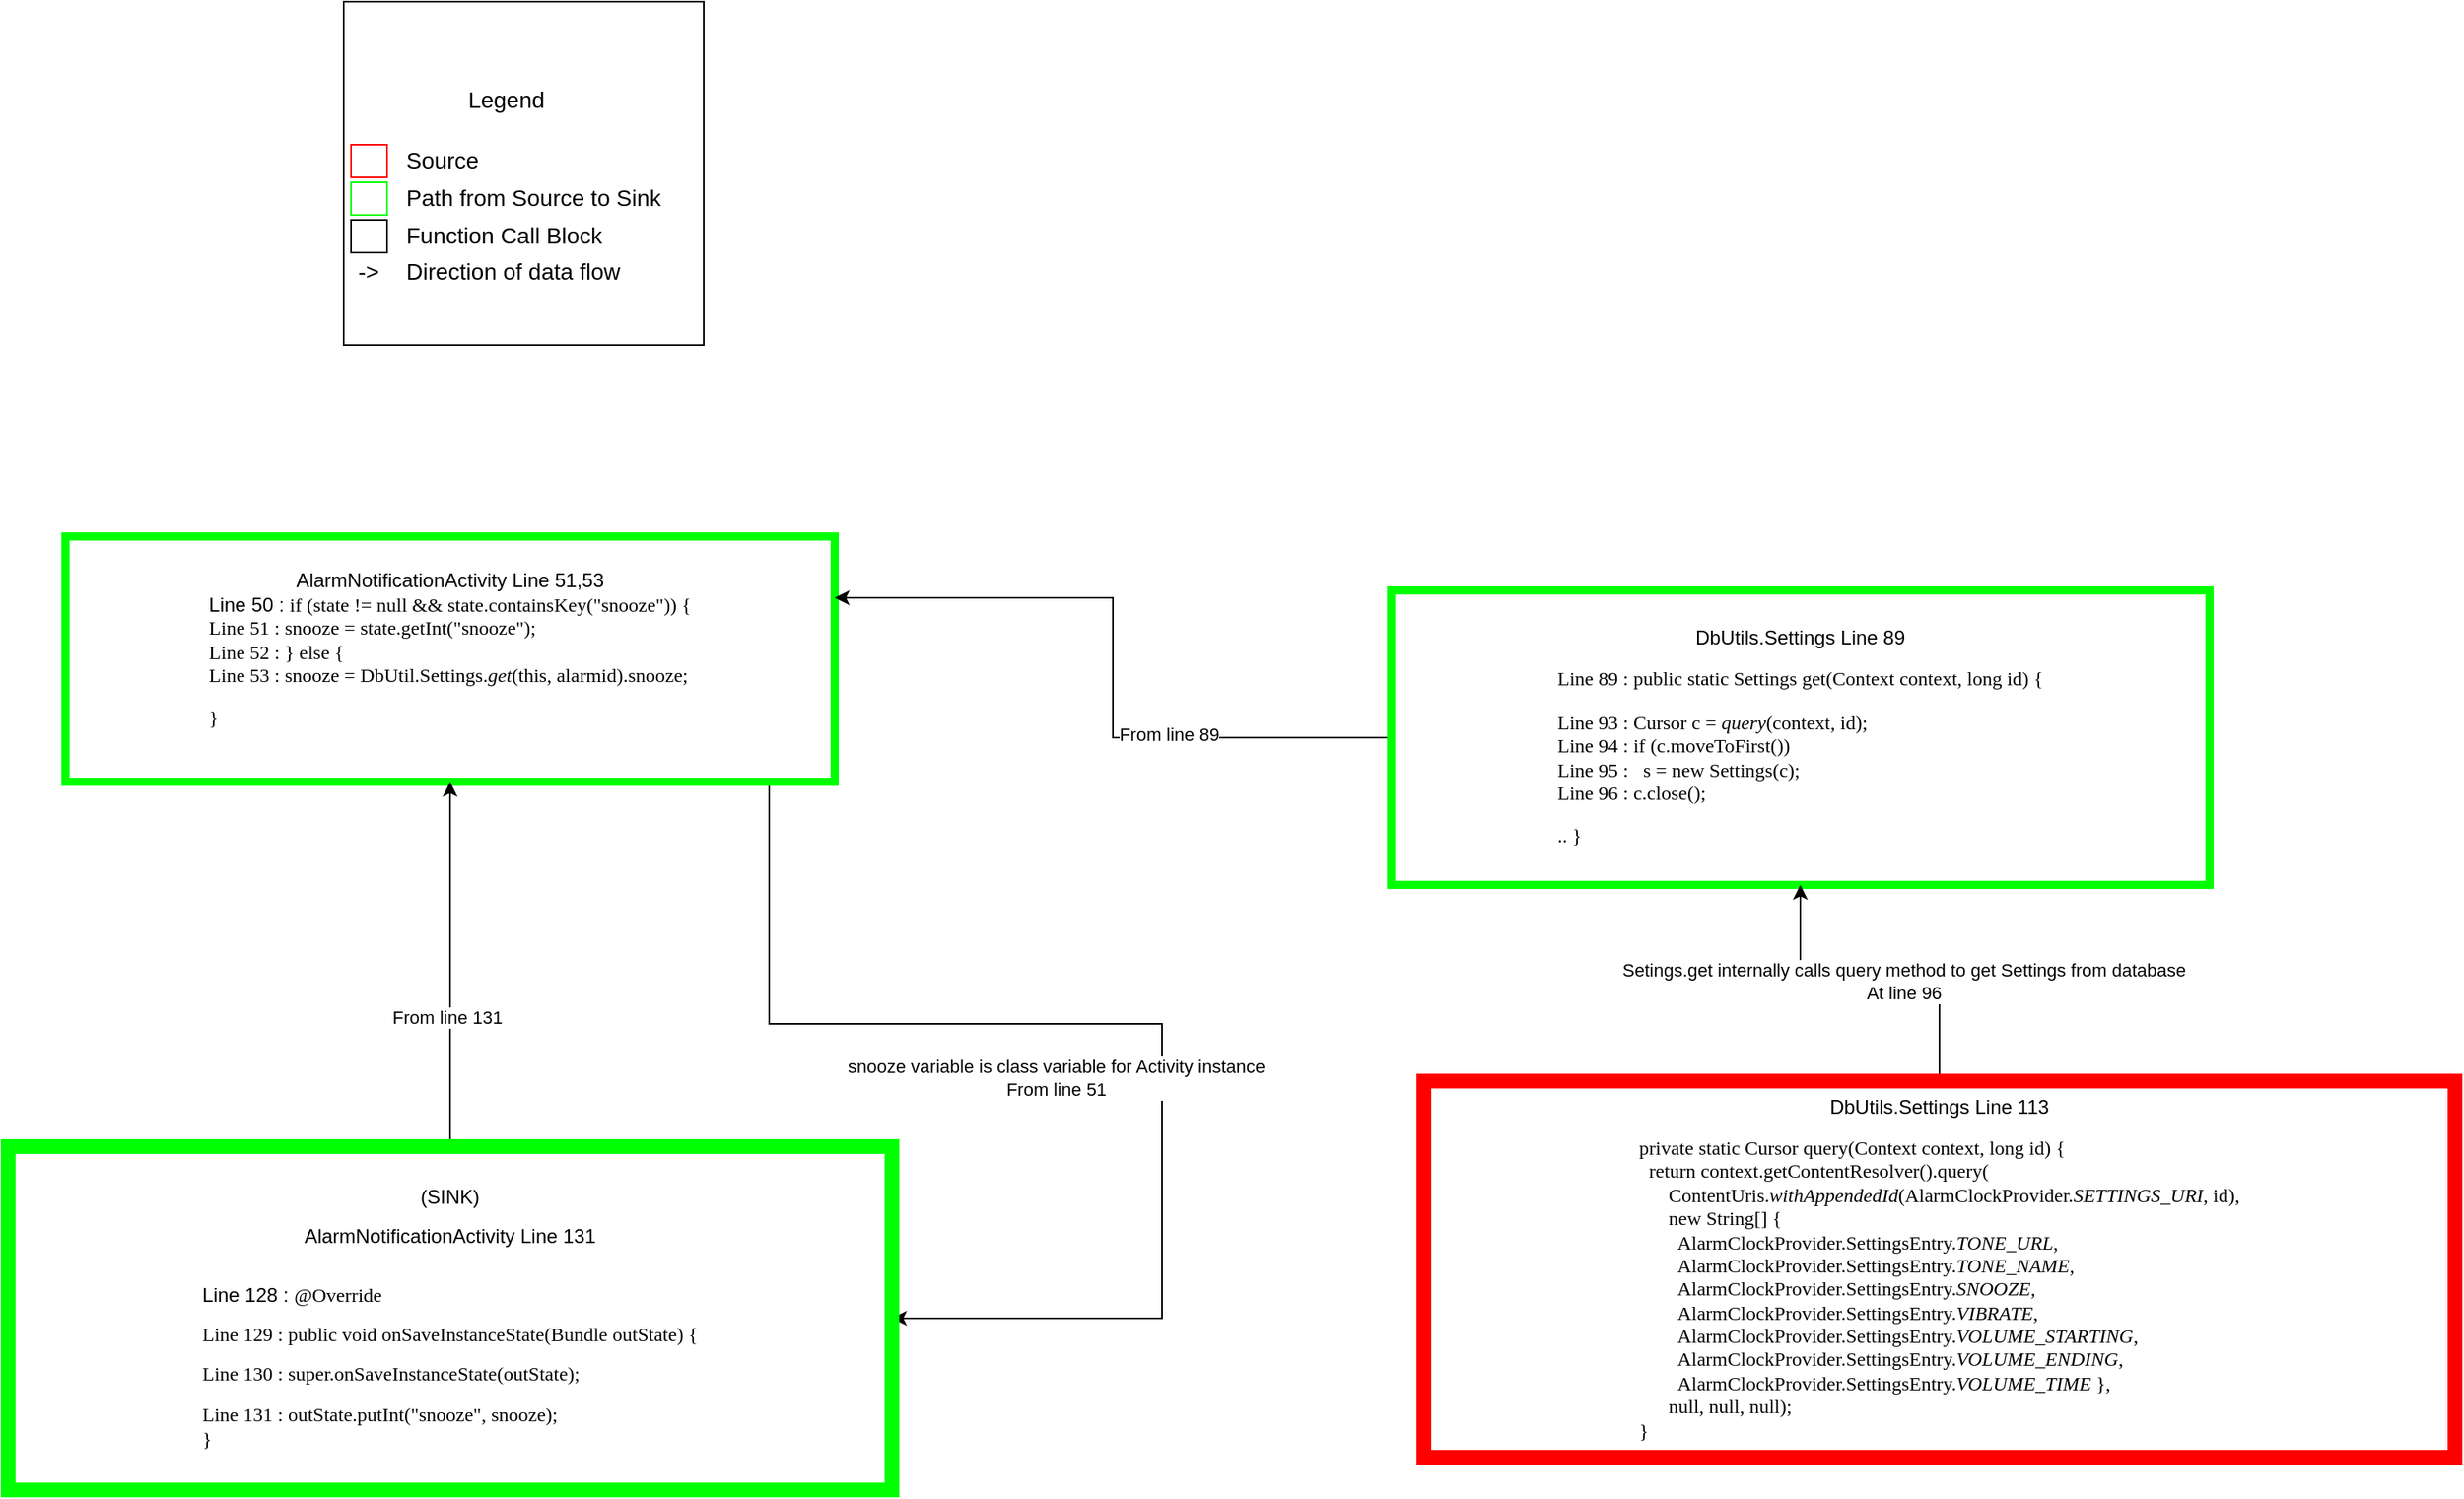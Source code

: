 <mxfile version="13.3.9" type="device"><diagram id="aYRUC33hHxXY9I7ywyue" name="Page-1"><mxGraphModel dx="-344" dy="-2617" grid="1" gridSize="10" guides="1" tooltips="1" connect="1" arrows="1" fold="1" page="1" pageScale="1" pageWidth="1654" pageHeight="1169" math="0" shadow="0"><root><mxCell id="0"/><mxCell id="1" parent="0"/><mxCell id="pv8j8FcD9DGRBE_Wn4jB-1" style="edgeStyle=orthogonalEdgeStyle;rounded=0;orthogonalLoop=1;jettySize=auto;html=1;entryX=1;entryY=0.5;entryDx=0;entryDy=0;" edge="1" parent="1" source="pv8j8FcD9DGRBE_Wn4jB-3" target="pv8j8FcD9DGRBE_Wn4jB-6"><mxGeometry relative="1" as="geometry"><Array as="points"><mxPoint x="2170" y="4315"/><mxPoint x="2410" y="4315"/><mxPoint x="2410" y="4495"/></Array></mxGeometry></mxCell><mxCell id="pv8j8FcD9DGRBE_Wn4jB-2" value="snooze variable is class variable for Activity instance&lt;br&gt;From line 51" style="edgeLabel;html=1;align=center;verticalAlign=middle;resizable=0;points=[];" vertex="1" connectable="0" parent="pv8j8FcD9DGRBE_Wn4jB-1"><mxGeometry x="-0.12" y="1" relative="1" as="geometry"><mxPoint y="33.33" as="offset"/></mxGeometry></mxCell><mxCell id="pv8j8FcD9DGRBE_Wn4jB-3" value="&lt;font style=&quot;font-size: 12px ; background-color: rgb(255 , 255 , 255)&quot;&gt;AlarmNotificationActivity Line 51,53&lt;br&gt;&lt;div style=&quot;text-align: left&quot;&gt;Line 50 :&amp;nbsp;&lt;span style=&quot;font-family: &amp;#34;menlo&amp;#34;&quot;&gt;if &lt;/span&gt;&lt;span style=&quot;font-family: &amp;#34;menlo&amp;#34;&quot;&gt;(state != &lt;/span&gt;&lt;span style=&quot;font-family: &amp;#34;menlo&amp;#34;&quot;&gt;null &lt;/span&gt;&lt;span style=&quot;font-family: &amp;#34;menlo&amp;#34;&quot;&gt;&amp;amp;&amp;amp; state.containsKey(&lt;/span&gt;&lt;span style=&quot;font-family: &amp;#34;menlo&amp;#34;&quot;&gt;&quot;snooze&quot;&lt;/span&gt;&lt;span style=&quot;font-family: &amp;#34;menlo&amp;#34;&quot;&gt;)) {&lt;/span&gt;&lt;/div&gt;&lt;div style=&quot;text-align: left&quot;&gt;&lt;span style=&quot;font-family: &amp;#34;menlo&amp;#34;&quot;&gt;Line 51 : snooze = state.getInt(&quot;snooze&quot;);&lt;/span&gt;&lt;/div&gt;&lt;div style=&quot;text-align: left&quot;&gt;&lt;span style=&quot;font-family: &amp;#34;menlo&amp;#34;&quot;&gt;Line 52 : } else {&lt;/span&gt;&lt;/div&gt;&lt;div style=&quot;text-align: left&quot;&gt;&lt;span style=&quot;font-family: &amp;#34;menlo&amp;#34;&quot;&gt;Line 53 : snooze = DbUtil.Settings.&lt;/span&gt;&lt;span style=&quot;font-family: &amp;#34;menlo&amp;#34; ; font-style: italic&quot;&gt;get&lt;/span&gt;&lt;span style=&quot;font-family: &amp;#34;menlo&amp;#34;&quot;&gt;(this, alarmid).snooze;&lt;/span&gt;&lt;/div&gt;&lt;/font&gt;&lt;pre style=&quot;font-family: &amp;#34;menlo&amp;#34;&quot;&gt;&lt;font style=&quot;font-size: 12px ; background-color: rgb(255 , 255 , 255)&quot;&gt;&lt;div style=&quot;text-align: left&quot;&gt;&lt;span style=&quot;white-space: normal&quot;&gt;}&lt;/span&gt;&lt;/div&gt;&lt;/font&gt;&lt;/pre&gt;" style="rounded=0;whiteSpace=wrap;html=1;strokeColor=#00FF00;strokeWidth=5;" vertex="1" parent="1"><mxGeometry x="1740" y="4017" width="470" height="150" as="geometry"/></mxCell><mxCell id="pv8j8FcD9DGRBE_Wn4jB-4" style="edgeStyle=orthogonalEdgeStyle;rounded=0;orthogonalLoop=1;jettySize=auto;html=1;entryX=0.5;entryY=1;entryDx=0;entryDy=0;" edge="1" parent="1" source="pv8j8FcD9DGRBE_Wn4jB-6" target="pv8j8FcD9DGRBE_Wn4jB-3"><mxGeometry relative="1" as="geometry"/></mxCell><mxCell id="pv8j8FcD9DGRBE_Wn4jB-5" value="From line 131" style="edgeLabel;html=1;align=center;verticalAlign=middle;resizable=0;points=[];" vertex="1" connectable="0" parent="pv8j8FcD9DGRBE_Wn4jB-4"><mxGeometry x="-0.289" y="2" relative="1" as="geometry"><mxPoint as="offset"/></mxGeometry></mxCell><mxCell id="pv8j8FcD9DGRBE_Wn4jB-6" value="&lt;p style=&quot;line-height: 100%&quot;&gt;&lt;font style=&quot;font-size: 12px ; background-color: rgb(255 , 255 , 255)&quot;&gt;(SINK)&lt;/font&gt;&lt;/p&gt;&lt;p style=&quot;line-height: 100%&quot;&gt;&lt;font style=&quot;font-size: 12px ; background-color: rgb(255 , 255 , 255)&quot;&gt;AlarmNotificationActivity Line 131&lt;br&gt;&lt;br&gt;&lt;/font&gt;&lt;/p&gt;&lt;p style=&quot;text-align: left ; line-height: 100%&quot;&gt;&lt;font style=&quot;font-size: 12px ; background-color: rgb(255 , 255 , 255)&quot;&gt;Line 128 :&amp;nbsp;&lt;span style=&quot;font-family: &amp;#34;menlo&amp;#34;&quot;&gt;@Override&lt;/span&gt;&lt;/font&gt;&lt;/p&gt;&lt;p style=&quot;text-align: left ; line-height: 100%&quot;&gt;&lt;span style=&quot;background-color: rgb(255 , 255 , 255) ; font-family: &amp;#34;menlo&amp;#34;&quot;&gt;Line 129 : public void onSaveInstanceState(Bundle outState) {&lt;/span&gt;&lt;/p&gt;&lt;p style=&quot;text-align: left ; line-height: 100%&quot;&gt;&lt;span style=&quot;background-color: rgb(255 , 255 , 255) ; font-family: &amp;#34;menlo&amp;#34;&quot;&gt;Line 130 : super.onSaveInstanceState(outState);&lt;/span&gt;&lt;/p&gt;&lt;pre style=&quot;font-family: &amp;#34;menlo&amp;#34;&quot;&gt;&lt;font style=&quot;font-size: 12px ; background-color: rgb(255 , 255 , 255)&quot;&gt;&lt;div style=&quot;text-align: left&quot;&gt;&lt;span style=&quot;white-space: normal&quot;&gt;Line 131 : outState.putInt(&quot;snooze&quot;, snooze);&lt;/span&gt;&lt;/div&gt;&lt;div style=&quot;text-align: left&quot;&gt;&lt;span style=&quot;white-space: normal&quot;&gt;}&lt;/span&gt;&lt;/div&gt;&lt;/font&gt;&lt;/pre&gt;&lt;p&gt;&lt;/p&gt;" style="rounded=0;whiteSpace=wrap;html=1;strokeColor=#00FF00;strokeWidth=9;" vertex="1" parent="1"><mxGeometry x="1705" y="4390" width="540" height="210" as="geometry"/></mxCell><mxCell id="pv8j8FcD9DGRBE_Wn4jB-7" style="edgeStyle=orthogonalEdgeStyle;rounded=0;orthogonalLoop=1;jettySize=auto;html=1;entryX=1;entryY=0.25;entryDx=0;entryDy=0;" edge="1" parent="1" source="pv8j8FcD9DGRBE_Wn4jB-9" target="pv8j8FcD9DGRBE_Wn4jB-3"><mxGeometry relative="1" as="geometry"/></mxCell><mxCell id="pv8j8FcD9DGRBE_Wn4jB-8" value="From line 89" style="edgeLabel;html=1;align=center;verticalAlign=middle;resizable=0;points=[];" vertex="1" connectable="0" parent="pv8j8FcD9DGRBE_Wn4jB-7"><mxGeometry x="-0.359" y="-2" relative="1" as="geometry"><mxPoint as="offset"/></mxGeometry></mxCell><mxCell id="pv8j8FcD9DGRBE_Wn4jB-9" value="&lt;p style=&quot;line-height: 100%&quot;&gt;&lt;font style=&quot;font-size: 12px ; background-color: rgb(255 , 255 , 255)&quot;&gt;DbUtils.Settings Line 89&lt;br&gt;&lt;/font&gt;&lt;/p&gt;&lt;pre style=&quot;font-family: &amp;#34;menlo&amp;#34;&quot;&gt;&lt;font style=&quot;font-size: 12px ; background-color: rgb(255 , 255 , 255)&quot;&gt;Line 89 : public static Settings get(Context context, long id) {&lt;/font&gt;&lt;/pre&gt;&lt;pre style=&quot;font-family: &amp;#34;menlo&amp;#34;&quot;&gt;&lt;pre style=&quot;font-family: &amp;#34;menlo&amp;#34;&quot;&gt;&lt;div style=&quot;text-align: left&quot;&gt;&lt;span style=&quot;background-color: rgb(255 , 255 , 255)&quot;&gt;Line 93 : Cursor c = &lt;/span&gt;&lt;span style=&quot;font-style: italic&quot;&gt;query&lt;/span&gt;&lt;span style=&quot;background-color: rgb(255 , 255 , 255)&quot;&gt;(context&lt;/span&gt;&lt;span style=&quot;background-color: rgb(255 , 255 , 255)&quot;&gt;, &lt;/span&gt;&lt;span style=&quot;background-color: rgb(255 , 255 , 255)&quot;&gt;id)&lt;/span&gt;&lt;span style=&quot;background-color: rgb(255 , 255 , 255)&quot;&gt;;&lt;/span&gt;&lt;/div&gt;&lt;font style=&quot;font-size: 12px ; background-color: rgb(255 , 255 , 255)&quot;&gt;&lt;div style=&quot;text-align: left&quot;&gt;&lt;span style=&quot;text-align: center&quot;&gt;Line 94 :&lt;/span&gt;&lt;span style=&quot;text-align: center&quot;&gt;&amp;nbsp;&lt;/span&gt;&lt;span&gt;if &lt;/span&gt;&lt;span&gt;(c.moveToFirst())&lt;/span&gt;&lt;/div&gt;&lt;div style=&quot;text-align: left&quot;&gt;&lt;span style=&quot;text-align: center&quot;&gt;Line 95 :&lt;/span&gt;&lt;span style=&quot;text-align: center&quot;&gt;&amp;nbsp;&lt;/span&gt;&lt;span&gt;&amp;nbsp; s = &lt;/span&gt;&lt;span&gt;new &lt;/span&gt;&lt;span&gt;Settings(c)&lt;/span&gt;&lt;span&gt;;&lt;/span&gt;&lt;/div&gt;&lt;div style=&quot;text-align: left&quot;&gt;&lt;span style=&quot;text-align: center&quot;&gt;Line 96 :&lt;/span&gt;&lt;span style=&quot;text-align: center&quot;&gt;&amp;nbsp;&lt;/span&gt;&lt;span&gt;c.close()&lt;/span&gt;&lt;span&gt;;&lt;/span&gt;&lt;/div&gt;&lt;/font&gt;&lt;/pre&gt;&lt;/pre&gt;&lt;pre style=&quot;text-align: left ; font-family: &amp;#34;menlo&amp;#34;&quot;&gt;&lt;font style=&quot;font-size: 12px ; background-color: rgb(255 , 255 , 255)&quot;&gt;.. }&lt;/font&gt;&lt;/pre&gt;&lt;p&gt;&lt;/p&gt;" style="rounded=0;whiteSpace=wrap;html=1;strokeWidth=5;strokeColor=#00FF00;" vertex="1" parent="1"><mxGeometry x="2550" y="4050" width="500" height="180" as="geometry"/></mxCell><mxCell id="pv8j8FcD9DGRBE_Wn4jB-10" style="edgeStyle=orthogonalEdgeStyle;rounded=0;orthogonalLoop=1;jettySize=auto;html=1;" edge="1" parent="1" source="pv8j8FcD9DGRBE_Wn4jB-12" target="pv8j8FcD9DGRBE_Wn4jB-9"><mxGeometry relative="1" as="geometry"/></mxCell><mxCell id="pv8j8FcD9DGRBE_Wn4jB-11" value="Setings.get internally calls query method to get Settings from database&lt;br&gt;At line 96" style="edgeLabel;html=1;align=center;verticalAlign=middle;resizable=0;points=[];" vertex="1" connectable="0" parent="pv8j8FcD9DGRBE_Wn4jB-10"><mxGeometry x="-0.415" y="22" relative="1" as="geometry"><mxPoint x="-22" y="-23" as="offset"/></mxGeometry></mxCell><mxCell id="pv8j8FcD9DGRBE_Wn4jB-12" value="&lt;p style=&quot;line-height: 100%&quot;&gt;&lt;font style=&quot;font-size: 12px ; background-color: rgb(255 , 255 , 255)&quot;&gt;DbUtils.Settings Line 113&lt;br&gt;&lt;/font&gt;&lt;/p&gt;&lt;pre style=&quot;font-family: &amp;#34;menlo&amp;#34;&quot;&gt;&lt;div style=&quot;text-align: left&quot;&gt;&lt;span style=&quot;background-color: rgb(255 , 255 , 255) ; white-space: normal&quot;&gt;private static Cursor query(Context context, long id) {&lt;/span&gt;&lt;/div&gt;&lt;font style=&quot;font-size: 12px ; background-color: rgb(255 , 255 , 255)&quot;&gt;&lt;div style=&quot;text-align: left&quot;&gt;&lt;span style=&quot;white-space: normal&quot;&gt;&amp;nbsp; return context.getContentResolver().query(&lt;/span&gt;&lt;/div&gt;&lt;div style=&quot;text-align: left&quot;&gt;&lt;span style=&quot;white-space: normal&quot;&gt;&amp;nbsp; &amp;nbsp; &amp;nbsp; ContentUris.&lt;/span&gt;&lt;span style=&quot;white-space: normal ; font-style: italic&quot;&gt;withAppendedId&lt;/span&gt;&lt;span style=&quot;white-space: normal&quot;&gt;(AlarmClockProvider.&lt;/span&gt;&lt;span style=&quot;white-space: normal ; font-style: italic&quot;&gt;SETTINGS_URI&lt;/span&gt;&lt;span style=&quot;white-space: normal&quot;&gt;, id),&lt;/span&gt;&lt;/div&gt;&lt;div style=&quot;text-align: left&quot;&gt;&lt;span style=&quot;white-space: normal&quot;&gt;&amp;nbsp; &amp;nbsp; &amp;nbsp; new String[] {&lt;/span&gt;&lt;/div&gt;&lt;div style=&quot;text-align: left&quot;&gt;&lt;span style=&quot;white-space: normal&quot;&gt;&amp;nbsp; &amp;nbsp; &amp;nbsp; &amp;nbsp; AlarmClockProvider.SettingsEntry.&lt;/span&gt;&lt;span style=&quot;white-space: normal ; font-style: italic&quot;&gt;TONE_URL&lt;/span&gt;&lt;span style=&quot;white-space: normal&quot;&gt;,&lt;/span&gt;&lt;/div&gt;&lt;div style=&quot;text-align: left&quot;&gt;&lt;span style=&quot;white-space: normal&quot;&gt;&amp;nbsp; &amp;nbsp; &amp;nbsp; &amp;nbsp; AlarmClockProvider.SettingsEntry.&lt;/span&gt;&lt;span style=&quot;white-space: normal ; font-style: italic&quot;&gt;TONE_NAME&lt;/span&gt;&lt;span style=&quot;white-space: normal&quot;&gt;,&lt;/span&gt;&lt;/div&gt;&lt;div style=&quot;text-align: left&quot;&gt;&lt;span style=&quot;white-space: normal&quot;&gt;&amp;nbsp; &amp;nbsp; &amp;nbsp; &amp;nbsp; AlarmClockProvider.SettingsEntry.&lt;/span&gt;&lt;span style=&quot;white-space: normal ; font-style: italic&quot;&gt;SNOOZE&lt;/span&gt;&lt;span style=&quot;white-space: normal&quot;&gt;,&lt;/span&gt;&lt;/div&gt;&lt;div style=&quot;text-align: left&quot;&gt;&lt;span style=&quot;white-space: normal&quot;&gt;&amp;nbsp; &amp;nbsp; &amp;nbsp; &amp;nbsp; AlarmClockProvider.SettingsEntry.&lt;/span&gt;&lt;span style=&quot;white-space: normal ; font-style: italic&quot;&gt;VIBRATE&lt;/span&gt;&lt;span style=&quot;white-space: normal&quot;&gt;,&lt;/span&gt;&lt;/div&gt;&lt;div style=&quot;text-align: left&quot;&gt;&lt;span style=&quot;white-space: normal&quot;&gt;&amp;nbsp; &amp;nbsp; &amp;nbsp; &amp;nbsp; AlarmClockProvider.SettingsEntry.&lt;/span&gt;&lt;span style=&quot;white-space: normal ; font-style: italic&quot;&gt;VOLUME_STARTING&lt;/span&gt;&lt;span style=&quot;white-space: normal&quot;&gt;,&lt;/span&gt;&lt;/div&gt;&lt;div style=&quot;text-align: left&quot;&gt;&lt;span style=&quot;white-space: normal&quot;&gt;&amp;nbsp; &amp;nbsp; &amp;nbsp; &amp;nbsp; AlarmClockProvider.SettingsEntry.&lt;/span&gt;&lt;span style=&quot;white-space: normal ; font-style: italic&quot;&gt;VOLUME_ENDING&lt;/span&gt;&lt;span style=&quot;white-space: normal&quot;&gt;,&lt;/span&gt;&lt;/div&gt;&lt;div style=&quot;text-align: left&quot;&gt;&lt;span style=&quot;white-space: normal&quot;&gt;&amp;nbsp; &amp;nbsp; &amp;nbsp; &amp;nbsp; AlarmClockProvider.SettingsEntry.&lt;/span&gt;&lt;span style=&quot;white-space: normal ; font-style: italic&quot;&gt;VOLUME_TIME &lt;/span&gt;&lt;span style=&quot;white-space: normal&quot;&gt;},&lt;/span&gt;&lt;/div&gt;&lt;div style=&quot;text-align: left&quot;&gt;&lt;span style=&quot;white-space: normal&quot;&gt;&amp;nbsp; &amp;nbsp; &amp;nbsp; null, null, null);&lt;/span&gt;&lt;/div&gt;&lt;div style=&quot;text-align: left&quot;&gt;&lt;span style=&quot;white-space: normal&quot;&gt;}&lt;/span&gt;&lt;/div&gt;&lt;/font&gt;&lt;/pre&gt;&lt;p&gt;&lt;/p&gt;" style="rounded=0;whiteSpace=wrap;html=1;strokeWidth=9;strokeColor=#FF0000;" vertex="1" parent="1"><mxGeometry x="2570" y="4350" width="630" height="230" as="geometry"/></mxCell><mxCell id="pv8j8FcD9DGRBE_Wn4jB-13" value="&lt;p style=&quot;line-height: 110%&quot;&gt;&lt;/p&gt;&lt;div style=&quot;text-align: center ; font-size: 14px&quot;&gt;&lt;span&gt;&lt;font style=&quot;font-size: 14px&quot;&gt;&lt;br&gt;&lt;/font&gt;&lt;/span&gt;&lt;/div&gt;&lt;div style=&quot;text-align: center ; font-size: 14px&quot;&gt;&lt;span&gt;&lt;font style=&quot;font-size: 14px&quot;&gt;Legend&lt;/font&gt;&lt;/span&gt;&lt;/div&gt;&lt;font style=&quot;font-size: 14px&quot;&gt;&lt;br&gt;&lt;/font&gt;&lt;table style=&quot;font-size: 14px&quot;&gt;&lt;tbody&gt;&lt;tr&gt;&lt;td style=&quot;border: 1px solid rgb(255 , 0 , 0) ; border-collapse: collapse&quot;&gt;&lt;font style=&quot;font-size: 14px&quot;&gt;&amp;nbsp; &amp;nbsp; &amp;nbsp;&lt;/font&gt;&lt;/td&gt;&lt;td&gt;&lt;font style=&quot;font-size: 14px&quot;&gt;&amp;nbsp; Source&lt;/font&gt;&lt;/td&gt;&lt;/tr&gt;&lt;tr&gt;&lt;td style=&quot;border: 1px solid rgb(0 , 255 , 0) ; border-collapse: collapse&quot;&gt;&lt;font style=&quot;font-size: 14px&quot;&gt;&lt;br&gt;&lt;/font&gt;&lt;/td&gt;&lt;td&gt;&lt;font style=&quot;font-size: 14px&quot;&gt;&amp;nbsp; Path from Source to Sink&lt;/font&gt;&lt;/td&gt;&lt;/tr&gt;&lt;tr&gt;&lt;td style=&quot;border: 1px solid rgb(0 , 0 , 0) ; border-collapse: collapse&quot;&gt;&lt;font style=&quot;font-size: 14px&quot;&gt;&lt;br&gt;&lt;/font&gt;&lt;/td&gt;&lt;td&gt;&lt;font style=&quot;font-size: 14px&quot;&gt;&amp;nbsp; Function Call Block&lt;/font&gt;&lt;/td&gt;&lt;/tr&gt;&lt;tr&gt;&lt;td&gt;&amp;nbsp;-&amp;gt;&lt;/td&gt;&lt;td&gt;&amp;nbsp; Direction of data flow&lt;/td&gt;&lt;/tr&gt;&lt;/tbody&gt;&lt;/table&gt;&lt;p&gt;&lt;/p&gt;" style="rounded=0;whiteSpace=wrap;html=1;align=left;" vertex="1" parent="1"><mxGeometry x="1910" y="3690" width="220" height="210" as="geometry"/></mxCell></root></mxGraphModel></diagram></mxfile>